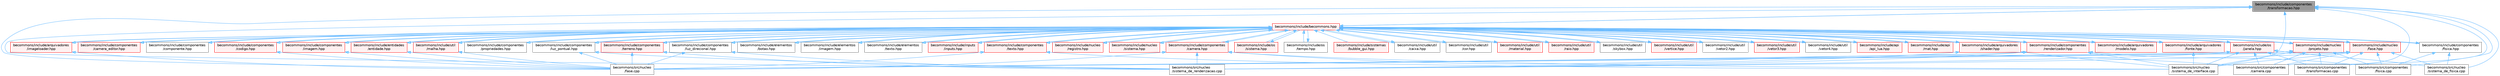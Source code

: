digraph "becommons/include/componentes/transformacao.hpp"
{
 // LATEX_PDF_SIZE
  bgcolor="transparent";
  edge [fontname=Helvetica,fontsize=10,labelfontname=Helvetica,labelfontsize=10];
  node [fontname=Helvetica,fontsize=10,shape=box,height=0.2,width=0.4];
  Node1 [id="Node000001",label="becommons/include/componentes\l/transformacao.hpp",height=0.2,width=0.4,color="gray40", fillcolor="grey60", style="filled", fontcolor="black",tooltip="Calcula a mtriz de modelo para um objeto 3d qualquer."];
  Node1 -> Node2 [id="edge1_Node000001_Node000002",dir="back",color="steelblue1",style="solid",tooltip=" "];
  Node2 [id="Node000002",label="becommons/include/becommons.hpp",height=0.2,width=0.4,color="red", fillcolor="#FFF0F0", style="filled",URL="$becommons_8hpp.html",tooltip=" "];
  Node2 -> Node3 [id="edge2_Node000002_Node000003",dir="back",color="steelblue1",style="solid",tooltip=" "];
  Node3 [id="Node000003",label="becommons/include/api\l/api_lua.hpp",height=0.2,width=0.4,color="red", fillcolor="#FFF0F0", style="filled",URL="$api__lua_8hpp.html",tooltip="Gerencia a configuração do luabridge para api lua."];
  Node3 -> Node2 [id="edge3_Node000003_Node000002",dir="back",color="steelblue1",style="solid",tooltip=" "];
  Node2 -> Node6 [id="edge4_Node000002_Node000006",dir="back",color="steelblue1",style="solid",tooltip=" "];
  Node6 [id="Node000006",label="becommons/include/api\l/mat.hpp",height=0.2,width=0.4,color="red", fillcolor="#FFF0F0", style="filled",URL="$mat_8hpp.html",tooltip="Gerencia funçoes matemáticas."];
  Node6 -> Node2 [id="edge5_Node000006_Node000002",dir="back",color="steelblue1",style="solid",tooltip=" "];
  Node2 -> Node7 [id="edge6_Node000002_Node000007",dir="back",color="steelblue1",style="solid",tooltip=" "];
  Node7 [id="Node000007",label="becommons/include/arquivadores\l/fonte.hpp",height=0.2,width=0.4,color="red", fillcolor="#FFF0F0", style="filled",URL="$fonte_8hpp.html",tooltip="Define estruturas básicas para renderização de textos."];
  Node7 -> Node2 [id="edge7_Node000007_Node000002",dir="back",color="steelblue1",style="solid",tooltip=" "];
  Node7 -> Node9 [id="edge8_Node000007_Node000009",dir="back",color="steelblue1",style="solid",tooltip=" "];
  Node9 [id="Node000009",label="becommons/src/nucleo\l/sistema_de_interface.cpp",height=0.2,width=0.4,color="grey40", fillcolor="white", style="filled",URL="$sistema__de__interface_8cpp.html",tooltip=" "];
  Node2 -> Node11 [id="edge9_Node000002_Node000011",dir="back",color="steelblue1",style="solid",tooltip=" "];
  Node11 [id="Node000011",label="becommons/include/arquivadores\l/imageloader.hpp",height=0.2,width=0.4,color="red", fillcolor="#FFF0F0", style="filled",URL="$imageloader_8hpp.html",tooltip="Gerencia as imagems/texturas carregadas na engine."];
  Node11 -> Node2 [id="edge10_Node000011_Node000002",dir="back",color="steelblue1",style="solid",tooltip=" "];
  Node11 -> Node15 [id="edge11_Node000011_Node000015",dir="back",color="steelblue1",style="solid",tooltip=" "];
  Node15 [id="Node000015",label="becommons/src/nucleo\l/fase.cpp",height=0.2,width=0.4,color="grey40", fillcolor="white", style="filled",URL="$fase_8cpp.html",tooltip=" "];
  Node2 -> Node16 [id="edge12_Node000002_Node000016",dir="back",color="steelblue1",style="solid",tooltip=" "];
  Node16 [id="Node000016",label="becommons/include/arquivadores\l/modelo.hpp",height=0.2,width=0.4,color="red", fillcolor="#FFF0F0", style="filled",URL="$modelo_8hpp.html",tooltip="Carrega um modelo usando a biblioteca assimp com base em um diretório."];
  Node16 -> Node2 [id="edge13_Node000016_Node000002",dir="back",color="steelblue1",style="solid",tooltip=" "];
  Node2 -> Node17 [id="edge14_Node000002_Node000017",dir="back",color="steelblue1",style="solid",tooltip=" "];
  Node17 [id="Node000017",label="becommons/include/arquivadores\l/shader.hpp",height=0.2,width=0.4,color="red", fillcolor="#FFF0F0", style="filled",URL="$shader_8hpp.html",tooltip="Gerencia os shaders GLSL."];
  Node17 -> Node2 [id="edge15_Node000017_Node000002",dir="back",color="steelblue1",style="solid",tooltip=" "];
  Node17 -> Node9 [id="edge16_Node000017_Node000009",dir="back",color="steelblue1",style="solid",tooltip=" "];
  Node17 -> Node22 [id="edge17_Node000017_Node000022",dir="back",color="steelblue1",style="solid",tooltip=" "];
  Node22 [id="Node000022",label="becommons/src/nucleo\l/sistema_de_renderizacao.cpp",height=0.2,width=0.4,color="grey40", fillcolor="white", style="filled",URL="$sistema__de__renderizacao_8cpp.html",tooltip=" "];
  Node2 -> Node23 [id="edge18_Node000002_Node000023",dir="back",color="steelblue1",style="solid",tooltip=" "];
  Node23 [id="Node000023",label="becommons/include/componentes\l/camera.hpp",height=0.2,width=0.4,color="red", fillcolor="#FFF0F0", style="filled",URL="$camera_8hpp.html",tooltip="Estrutura básica de câmera."];
  Node23 -> Node2 [id="edge19_Node000023_Node000002",dir="back",color="steelblue1",style="solid",tooltip=" "];
  Node23 -> Node25 [id="edge20_Node000023_Node000025",dir="back",color="steelblue1",style="solid",tooltip=" "];
  Node25 [id="Node000025",label="becommons/src/componentes\l/camera.cpp",height=0.2,width=0.4,color="grey40", fillcolor="white", style="filled",URL="$camera_8cpp.html",tooltip=" "];
  Node23 -> Node15 [id="edge21_Node000023_Node000015",dir="back",color="steelblue1",style="solid",tooltip=" "];
  Node23 -> Node9 [id="edge22_Node000023_Node000009",dir="back",color="steelblue1",style="solid",tooltip=" "];
  Node23 -> Node22 [id="edge23_Node000023_Node000022",dir="back",color="steelblue1",style="solid",tooltip=" "];
  Node2 -> Node26 [id="edge24_Node000002_Node000026",dir="back",color="steelblue1",style="solid",tooltip=" "];
  Node26 [id="Node000026",label="becommons/include/componentes\l/camera_editor.hpp",height=0.2,width=0.4,color="red", fillcolor="#FFF0F0", style="filled",URL="$camera__editor_8hpp.html",tooltip=" "];
  Node26 -> Node2 [id="edge25_Node000026_Node000002",dir="back",color="steelblue1",style="solid",tooltip=" "];
  Node2 -> Node31 [id="edge26_Node000002_Node000031",dir="back",color="steelblue1",style="solid",tooltip=" "];
  Node31 [id="Node000031",label="becommons/include/componentes\l/codigo.hpp",height=0.2,width=0.4,color="red", fillcolor="#FFF0F0", style="filled",URL="$codigo_8hpp.html",tooltip="Componente de código para entidades ECS."];
  Node31 -> Node2 [id="edge27_Node000031_Node000002",dir="back",color="steelblue1",style="solid",tooltip=" "];
  Node31 -> Node15 [id="edge28_Node000031_Node000015",dir="back",color="steelblue1",style="solid",tooltip=" "];
  Node2 -> Node33 [id="edge29_Node000002_Node000033",dir="back",color="steelblue1",style="solid",tooltip=" "];
  Node33 [id="Node000033",label="becommons/include/componentes\l/componente.hpp",height=0.2,width=0.4,color="grey40", fillcolor="white", style="filled",URL="$componente_8hpp.html",tooltip="Estrutura base para componetes."];
  Node33 -> Node2 [id="edge30_Node000033_Node000002",dir="back",color="steelblue1",style="solid",tooltip=" "];
  Node2 -> Node34 [id="edge31_Node000002_Node000034",dir="back",color="steelblue1",style="solid",tooltip=" "];
  Node34 [id="Node000034",label="becommons/include/componentes\l/fisica.hpp",height=0.2,width=0.4,color="grey40", fillcolor="white", style="filled",URL="$fisica_8hpp.html",tooltip="Componente de física para entidades ECS."];
  Node34 -> Node2 [id="edge32_Node000034_Node000002",dir="back",color="steelblue1",style="solid",tooltip=" "];
  Node34 -> Node35 [id="edge33_Node000034_Node000035",dir="back",color="steelblue1",style="solid",tooltip=" "];
  Node35 [id="Node000035",label="becommons/src/componentes\l/fisica.cpp",height=0.2,width=0.4,color="grey40", fillcolor="white", style="filled",URL="$fisica_8cpp.html",tooltip=" "];
  Node34 -> Node36 [id="edge34_Node000034_Node000036",dir="back",color="steelblue1",style="solid",tooltip=" "];
  Node36 [id="Node000036",label="becommons/src/nucleo\l/sistema_de_fisica.cpp",height=0.2,width=0.4,color="grey40", fillcolor="white", style="filled",URL="$sistema__de__fisica_8cpp.html",tooltip=" "];
  Node2 -> Node37 [id="edge35_Node000002_Node000037",dir="back",color="steelblue1",style="solid",tooltip=" "];
  Node37 [id="Node000037",label="becommons/include/componentes\l/imagem.hpp",height=0.2,width=0.4,color="red", fillcolor="#FFF0F0", style="filled",URL="$componentes_2imagem_8hpp.html",tooltip=" "];
  Node37 -> Node2 [id="edge36_Node000037_Node000002",dir="back",color="steelblue1",style="solid",tooltip=" "];
  Node37 -> Node15 [id="edge37_Node000037_Node000015",dir="back",color="steelblue1",style="solid",tooltip=" "];
  Node2 -> Node38 [id="edge38_Node000002_Node000038",dir="back",color="steelblue1",style="solid",tooltip=" "];
  Node38 [id="Node000038",label="becommons/include/componentes\l/luz_direcional.hpp",height=0.2,width=0.4,color="grey40", fillcolor="white", style="filled",URL="$luz__direcional_8hpp.html",tooltip=" "];
  Node38 -> Node2 [id="edge39_Node000038_Node000002",dir="back",color="steelblue1",style="solid",tooltip=" "];
  Node38 -> Node15 [id="edge40_Node000038_Node000015",dir="back",color="steelblue1",style="solid",tooltip=" "];
  Node38 -> Node22 [id="edge41_Node000038_Node000022",dir="back",color="steelblue1",style="solid",tooltip=" "];
  Node2 -> Node39 [id="edge42_Node000002_Node000039",dir="back",color="steelblue1",style="solid",tooltip=" "];
  Node39 [id="Node000039",label="becommons/include/componentes\l/luz_pontual.hpp",height=0.2,width=0.4,color="grey40", fillcolor="white", style="filled",URL="$luz__pontual_8hpp.html",tooltip=" "];
  Node39 -> Node2 [id="edge43_Node000039_Node000002",dir="back",color="steelblue1",style="solid",tooltip=" "];
  Node39 -> Node15 [id="edge44_Node000039_Node000015",dir="back",color="steelblue1",style="solid",tooltip=" "];
  Node39 -> Node22 [id="edge45_Node000039_Node000022",dir="back",color="steelblue1",style="solid",tooltip=" "];
  Node2 -> Node40 [id="edge46_Node000002_Node000040",dir="back",color="steelblue1",style="solid",tooltip=" "];
  Node40 [id="Node000040",label="becommons/include/componentes\l/propriedades.hpp",height=0.2,width=0.4,color="grey40", fillcolor="white", style="filled",URL="$propriedades_8hpp.html",tooltip=" "];
  Node40 -> Node2 [id="edge47_Node000040_Node000002",dir="back",color="steelblue1",style="solid",tooltip=" "];
  Node2 -> Node41 [id="edge48_Node000002_Node000041",dir="back",color="steelblue1",style="solid",tooltip=" "];
  Node41 [id="Node000041",label="becommons/include/componentes\l/renderizador.hpp",height=0.2,width=0.4,color="red", fillcolor="#FFF0F0", style="filled",URL="$renderizador_8hpp.html",tooltip=" "];
  Node41 -> Node2 [id="edge49_Node000041_Node000002",dir="back",color="steelblue1",style="solid",tooltip=" "];
  Node41 -> Node35 [id="edge50_Node000041_Node000035",dir="back",color="steelblue1",style="solid",tooltip=" "];
  Node41 -> Node15 [id="edge51_Node000041_Node000015",dir="back",color="steelblue1",style="solid",tooltip=" "];
  Node41 -> Node9 [id="edge52_Node000041_Node000009",dir="back",color="steelblue1",style="solid",tooltip=" "];
  Node41 -> Node22 [id="edge53_Node000041_Node000022",dir="back",color="steelblue1",style="solid",tooltip=" "];
  Node2 -> Node42 [id="edge54_Node000002_Node000042",dir="back",color="steelblue1",style="solid",tooltip=" "];
  Node42 [id="Node000042",label="becommons/include/componentes\l/terreno.hpp",height=0.2,width=0.4,color="red", fillcolor="#FFF0F0", style="filled",URL="$terreno_8hpp.html",tooltip=" "];
  Node42 -> Node2 [id="edge55_Node000042_Node000002",dir="back",color="steelblue1",style="solid",tooltip=" "];
  Node42 -> Node15 [id="edge56_Node000042_Node000015",dir="back",color="steelblue1",style="solid",tooltip=" "];
  Node42 -> Node22 [id="edge57_Node000042_Node000022",dir="back",color="steelblue1",style="solid",tooltip=" "];
  Node2 -> Node43 [id="edge58_Node000002_Node000043",dir="back",color="steelblue1",style="solid",tooltip=" "];
  Node43 [id="Node000043",label="becommons/include/componentes\l/texto.hpp",height=0.2,width=0.4,color="red", fillcolor="#FFF0F0", style="filled",URL="$componentes_2texto_8hpp.html",tooltip=" "];
  Node43 -> Node2 [id="edge59_Node000043_Node000002",dir="back",color="steelblue1",style="solid",tooltip=" "];
  Node43 -> Node15 [id="edge60_Node000043_Node000015",dir="back",color="steelblue1",style="solid",tooltip=" "];
  Node43 -> Node9 [id="edge61_Node000043_Node000009",dir="back",color="steelblue1",style="solid",tooltip=" "];
  Node2 -> Node1 [id="edge62_Node000002_Node000001",dir="back",color="steelblue1",style="solid",tooltip=" "];
  Node2 -> Node44 [id="edge63_Node000002_Node000044",dir="back",color="steelblue1",style="solid",tooltip=" "];
  Node44 [id="Node000044",label="becommons/include/elementos\l/botao.hpp",height=0.2,width=0.4,color="grey40", fillcolor="white", style="filled",URL="$botao_8hpp.html",tooltip=" "];
  Node44 -> Node2 [id="edge64_Node000044_Node000002",dir="back",color="steelblue1",style="solid",tooltip=" "];
  Node2 -> Node45 [id="edge65_Node000002_Node000045",dir="back",color="steelblue1",style="solid",tooltip=" "];
  Node45 [id="Node000045",label="becommons/include/elementos\l/imagem.hpp",height=0.2,width=0.4,color="grey40", fillcolor="white", style="filled",URL="$elementos_2imagem_8hpp.html",tooltip="Gerencia a configuração do luabridge para api lua."];
  Node45 -> Node2 [id="edge66_Node000045_Node000002",dir="back",color="steelblue1",style="solid",tooltip=" "];
  Node2 -> Node46 [id="edge67_Node000002_Node000046",dir="back",color="steelblue1",style="solid",tooltip=" "];
  Node46 [id="Node000046",label="becommons/include/elementos\l/texto.hpp",height=0.2,width=0.4,color="grey40", fillcolor="white", style="filled",URL="$elementos_2texto_8hpp.html",tooltip=" "];
  Node46 -> Node2 [id="edge68_Node000046_Node000002",dir="back",color="steelblue1",style="solid",tooltip=" "];
  Node2 -> Node47 [id="edge69_Node000002_Node000047",dir="back",color="steelblue1",style="solid",tooltip=" "];
  Node47 [id="Node000047",label="becommons/include/entidades\l/entidade.hpp",height=0.2,width=0.4,color="red", fillcolor="#FFF0F0", style="filled",URL="$entidade_8hpp.html",tooltip="Inclusoes e defini��es relacionadas � entidade."];
  Node47 -> Node2 [id="edge70_Node000047_Node000002",dir="back",color="steelblue1",style="solid",tooltip=" "];
  Node47 -> Node15 [id="edge71_Node000047_Node000015",dir="back",color="steelblue1",style="solid",tooltip=" "];
  Node2 -> Node48 [id="edge72_Node000002_Node000048",dir="back",color="steelblue1",style="solid",tooltip=" "];
  Node48 [id="Node000048",label="becommons/include/inputs\l/inputs.hpp",height=0.2,width=0.4,color="red", fillcolor="#FFF0F0", style="filled",URL="$inputs_8hpp.html",tooltip=" "];
  Node48 -> Node2 [id="edge73_Node000048_Node000002",dir="back",color="steelblue1",style="solid",tooltip=" "];
  Node2 -> Node50 [id="edge74_Node000002_Node000050",dir="back",color="steelblue1",style="solid",tooltip=" "];
  Node50 [id="Node000050",label="becommons/include/nucleo\l/fase.hpp",height=0.2,width=0.4,color="red", fillcolor="#FFF0F0", style="filled",URL="$fase_8hpp.html",tooltip="Gerencia sistemas numa fase."];
  Node50 -> Node2 [id="edge75_Node000050_Node000002",dir="back",color="steelblue1",style="solid",tooltip=" "];
  Node50 -> Node25 [id="edge76_Node000050_Node000025",dir="back",color="steelblue1",style="solid",tooltip=" "];
  Node50 -> Node35 [id="edge77_Node000050_Node000035",dir="back",color="steelblue1",style="solid",tooltip=" "];
  Node50 -> Node51 [id="edge78_Node000050_Node000051",dir="back",color="steelblue1",style="solid",tooltip=" "];
  Node51 [id="Node000051",label="becommons/src/componentes\l/transformacao.cpp",height=0.2,width=0.4,color="grey40", fillcolor="white", style="filled",URL="$transformacao_8cpp.html",tooltip=" "];
  Node50 -> Node15 [id="edge79_Node000050_Node000015",dir="back",color="steelblue1",style="solid",tooltip=" "];
  Node50 -> Node36 [id="edge80_Node000050_Node000036",dir="back",color="steelblue1",style="solid",tooltip=" "];
  Node50 -> Node9 [id="edge81_Node000050_Node000009",dir="back",color="steelblue1",style="solid",tooltip=" "];
  Node50 -> Node22 [id="edge82_Node000050_Node000022",dir="back",color="steelblue1",style="solid",tooltip=" "];
  Node2 -> Node53 [id="edge83_Node000002_Node000053",dir="back",color="steelblue1",style="solid",tooltip=" "];
  Node53 [id="Node000053",label="becommons/include/nucleo\l/projeto.hpp",height=0.2,width=0.4,color="red", fillcolor="#FFF0F0", style="filled",URL="$projeto_8hpp.html",tooltip="Gerencia configurações do projeto."];
  Node53 -> Node2 [id="edge84_Node000053_Node000002",dir="back",color="steelblue1",style="solid",tooltip=" "];
  Node53 -> Node25 [id="edge85_Node000053_Node000025",dir="back",color="steelblue1",style="solid",tooltip=" "];
  Node53 -> Node35 [id="edge86_Node000053_Node000035",dir="back",color="steelblue1",style="solid",tooltip=" "];
  Node53 -> Node51 [id="edge87_Node000053_Node000051",dir="back",color="steelblue1",style="solid",tooltip=" "];
  Node53 -> Node15 [id="edge88_Node000053_Node000015",dir="back",color="steelblue1",style="solid",tooltip=" "];
  Node53 -> Node9 [id="edge89_Node000053_Node000009",dir="back",color="steelblue1",style="solid",tooltip=" "];
  Node2 -> Node55 [id="edge90_Node000002_Node000055",dir="back",color="steelblue1",style="solid",tooltip=" "];
  Node55 [id="Node000055",label="becommons/include/nucleo\l/registro.hpp",height=0.2,width=0.4,color="red", fillcolor="#FFF0F0", style="filled",URL="$registro_8hpp.html",tooltip="Inclusoes e definições relacionadas à registro."];
  Node55 -> Node2 [id="edge91_Node000055_Node000002",dir="back",color="steelblue1",style="solid",tooltip=" "];
  Node2 -> Node56 [id="edge92_Node000002_Node000056",dir="back",color="steelblue1",style="solid",tooltip=" "];
  Node56 [id="Node000056",label="becommons/include/nucleo\l/sistema.hpp",height=0.2,width=0.4,color="red", fillcolor="#FFF0F0", style="filled",URL="$nucleo_2sistema_8hpp.html",tooltip=" "];
  Node56 -> Node2 [id="edge93_Node000056_Node000002",dir="back",color="steelblue1",style="solid",tooltip=" "];
  Node2 -> Node59 [id="edge94_Node000002_Node000059",dir="back",color="steelblue1",style="solid",tooltip=" "];
  Node59 [id="Node000059",label="becommons/include/os\l/janela.hpp",height=0.2,width=0.4,color="red", fillcolor="#FFF0F0", style="filled",URL="$janela_8hpp.html",tooltip="Inicia e gerencia janela glfw."];
  Node59 -> Node2 [id="edge95_Node000059_Node000002",dir="back",color="steelblue1",style="solid",tooltip=" "];
  Node59 -> Node25 [id="edge96_Node000059_Node000025",dir="back",color="steelblue1",style="solid",tooltip=" "];
  Node59 -> Node51 [id="edge97_Node000059_Node000051",dir="back",color="steelblue1",style="solid",tooltip=" "];
  Node59 -> Node15 [id="edge98_Node000059_Node000015",dir="back",color="steelblue1",style="solid",tooltip=" "];
  Node59 -> Node36 [id="edge99_Node000059_Node000036",dir="back",color="steelblue1",style="solid",tooltip=" "];
  Node59 -> Node9 [id="edge100_Node000059_Node000009",dir="back",color="steelblue1",style="solid",tooltip=" "];
  Node59 -> Node22 [id="edge101_Node000059_Node000022",dir="back",color="steelblue1",style="solid",tooltip=" "];
  Node2 -> Node61 [id="edge102_Node000002_Node000061",dir="back",color="steelblue1",style="solid",tooltip=" "];
  Node61 [id="Node000061",label="becommons/include/os\l/sistema.hpp",height=0.2,width=0.4,color="red", fillcolor="#FFF0F0", style="filled",URL="$os_2sistema_8hpp.html",tooltip="funçoes do sistema"];
  Node61 -> Node2 [id="edge103_Node000061_Node000002",dir="back",color="steelblue1",style="solid",tooltip=" "];
  Node2 -> Node62 [id="edge104_Node000002_Node000062",dir="back",color="steelblue1",style="solid",tooltip=" "];
  Node62 [id="Node000062",label="becommons/include/os\l/tempo.hpp",height=0.2,width=0.4,color="grey40", fillcolor="white", style="filled",URL="$tempo_8hpp.html",tooltip="Inicia e gerencia o tempo."];
  Node62 -> Node2 [id="edge105_Node000062_Node000002",dir="back",color="steelblue1",style="solid",tooltip=" "];
  Node2 -> Node63 [id="edge106_Node000002_Node000063",dir="back",color="steelblue1",style="solid",tooltip=" "];
  Node63 [id="Node000063",label="becommons/include/sistemas\l/bubble_gui.hpp",height=0.2,width=0.4,color="red", fillcolor="#FFF0F0", style="filled",URL="$bubble__gui_8hpp.html",tooltip=" "];
  Node2 -> Node64 [id="edge107_Node000002_Node000064",dir="back",color="steelblue1",style="solid",tooltip=" "];
  Node64 [id="Node000064",label="becommons/include/util\l/caixa.hpp",height=0.2,width=0.4,color="grey40", fillcolor="white", style="filled",URL="$caixa_8hpp.html",tooltip=" "];
  Node64 -> Node2 [id="edge108_Node000064_Node000002",dir="back",color="steelblue1",style="solid",tooltip=" "];
  Node2 -> Node65 [id="edge109_Node000002_Node000065",dir="back",color="steelblue1",style="solid",tooltip=" "];
  Node65 [id="Node000065",label="becommons/include/util\l/cor.hpp",height=0.2,width=0.4,color="grey40", fillcolor="white", style="filled",URL="$cor_8hpp.html",tooltip=" "];
  Node65 -> Node2 [id="edge110_Node000065_Node000002",dir="back",color="steelblue1",style="solid",tooltip=" "];
  Node2 -> Node66 [id="edge111_Node000002_Node000066",dir="back",color="steelblue1",style="solid",tooltip=" "];
  Node66 [id="Node000066",label="becommons/include/util\l/malha.hpp",height=0.2,width=0.4,color="red", fillcolor="#FFF0F0", style="filled",URL="$malha_8hpp.html",tooltip=" "];
  Node66 -> Node2 [id="edge112_Node000066_Node000002",dir="back",color="steelblue1",style="solid",tooltip=" "];
  Node66 -> Node15 [id="edge113_Node000066_Node000015",dir="back",color="steelblue1",style="solid",tooltip=" "];
  Node2 -> Node68 [id="edge114_Node000002_Node000068",dir="back",color="steelblue1",style="solid",tooltip=" "];
  Node68 [id="Node000068",label="becommons/include/util\l/material.hpp",height=0.2,width=0.4,color="red", fillcolor="#FFF0F0", style="filled",URL="$material_8hpp.html",tooltip=" "];
  Node68 -> Node2 [id="edge115_Node000068_Node000002",dir="back",color="steelblue1",style="solid",tooltip=" "];
  Node2 -> Node69 [id="edge116_Node000002_Node000069",dir="back",color="steelblue1",style="solid",tooltip=" "];
  Node69 [id="Node000069",label="becommons/include/util\l/raio.hpp",height=0.2,width=0.4,color="red", fillcolor="#FFF0F0", style="filled",URL="$raio_8hpp.html",tooltip=" "];
  Node69 -> Node2 [id="edge117_Node000069_Node000002",dir="back",color="steelblue1",style="solid",tooltip=" "];
  Node2 -> Node70 [id="edge118_Node000002_Node000070",dir="back",color="steelblue1",style="solid",tooltip=" "];
  Node70 [id="Node000070",label="becommons/include/util\l/skybox.hpp",height=0.2,width=0.4,color="grey40", fillcolor="white", style="filled",URL="$skybox_8hpp.html",tooltip=" "];
  Node70 -> Node2 [id="edge119_Node000070_Node000002",dir="back",color="steelblue1",style="solid",tooltip=" "];
  Node2 -> Node71 [id="edge120_Node000002_Node000071",dir="back",color="steelblue1",style="solid",tooltip=" "];
  Node71 [id="Node000071",label="becommons/include/util\l/vertice.hpp",height=0.2,width=0.4,color="red", fillcolor="#FFF0F0", style="filled",URL="$vertice_8hpp.html",tooltip=" "];
  Node71 -> Node2 [id="edge121_Node000071_Node000002",dir="back",color="steelblue1",style="solid",tooltip=" "];
  Node2 -> Node72 [id="edge122_Node000002_Node000072",dir="back",color="steelblue1",style="solid",tooltip=" "];
  Node72 [id="Node000072",label="becommons/include/util\l/vetor2.hpp",height=0.2,width=0.4,color="grey40", fillcolor="white", style="filled",URL="$vetor2_8hpp.html",tooltip=" "];
  Node72 -> Node2 [id="edge123_Node000072_Node000002",dir="back",color="steelblue1",style="solid",tooltip=" "];
  Node2 -> Node73 [id="edge124_Node000002_Node000073",dir="back",color="steelblue1",style="solid",tooltip=" "];
  Node73 [id="Node000073",label="becommons/include/util\l/vetor3.hpp",height=0.2,width=0.4,color="red", fillcolor="#FFF0F0", style="filled",URL="$vetor3_8hpp.html",tooltip=" "];
  Node73 -> Node2 [id="edge125_Node000073_Node000002",dir="back",color="steelblue1",style="solid",tooltip=" "];
  Node2 -> Node74 [id="edge126_Node000002_Node000074",dir="back",color="steelblue1",style="solid",tooltip=" "];
  Node74 [id="Node000074",label="becommons/include/util\l/vetor4.hpp",height=0.2,width=0.4,color="grey40", fillcolor="white", style="filled",URL="$vetor4_8hpp.html",tooltip=" "];
  Node74 -> Node2 [id="edge127_Node000074_Node000002",dir="back",color="steelblue1",style="solid",tooltip=" "];
  Node1 -> Node25 [id="edge128_Node000001_Node000025",dir="back",color="steelblue1",style="solid",tooltip=" "];
  Node1 -> Node35 [id="edge129_Node000001_Node000035",dir="back",color="steelblue1",style="solid",tooltip=" "];
  Node1 -> Node51 [id="edge130_Node000001_Node000051",dir="back",color="steelblue1",style="solid",tooltip=" "];
  Node1 -> Node15 [id="edge131_Node000001_Node000015",dir="back",color="steelblue1",style="solid",tooltip=" "];
  Node1 -> Node36 [id="edge132_Node000001_Node000036",dir="back",color="steelblue1",style="solid",tooltip=" "];
  Node1 -> Node9 [id="edge133_Node000001_Node000009",dir="back",color="steelblue1",style="solid",tooltip=" "];
  Node1 -> Node22 [id="edge134_Node000001_Node000022",dir="back",color="steelblue1",style="solid",tooltip=" "];
}
